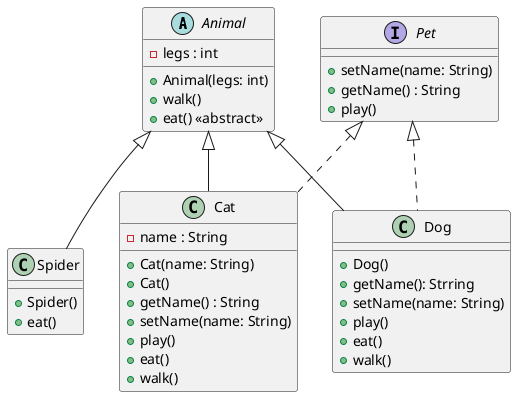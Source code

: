 @startuml
abstract class Animal {
    -legs : int
    +Animal(legs: int)
    +walk()
    +eat() <<abstract>>
}

interface Pet {
    +setName(name: String)
    +getName() : String
    +play()
}

class Spider {
    +Spider()
    +eat()
}

class Dog {
    +Dog() 
    +getName(): Strring
    +setName(name: String) 
    +play() 
    +eat() 
    +walk() 
}

class Cat {
    -name : String
    +Cat(name: String)
    +Cat()
    +getName() : String
    +setName(name: String)
    +play()
    +eat()
    +walk()
}

Animal <|-- Spider
Animal <|-- Cat
Animal <|-- Dog
Pet <|.. Cat
Pet <|.. Dog
@enduml
